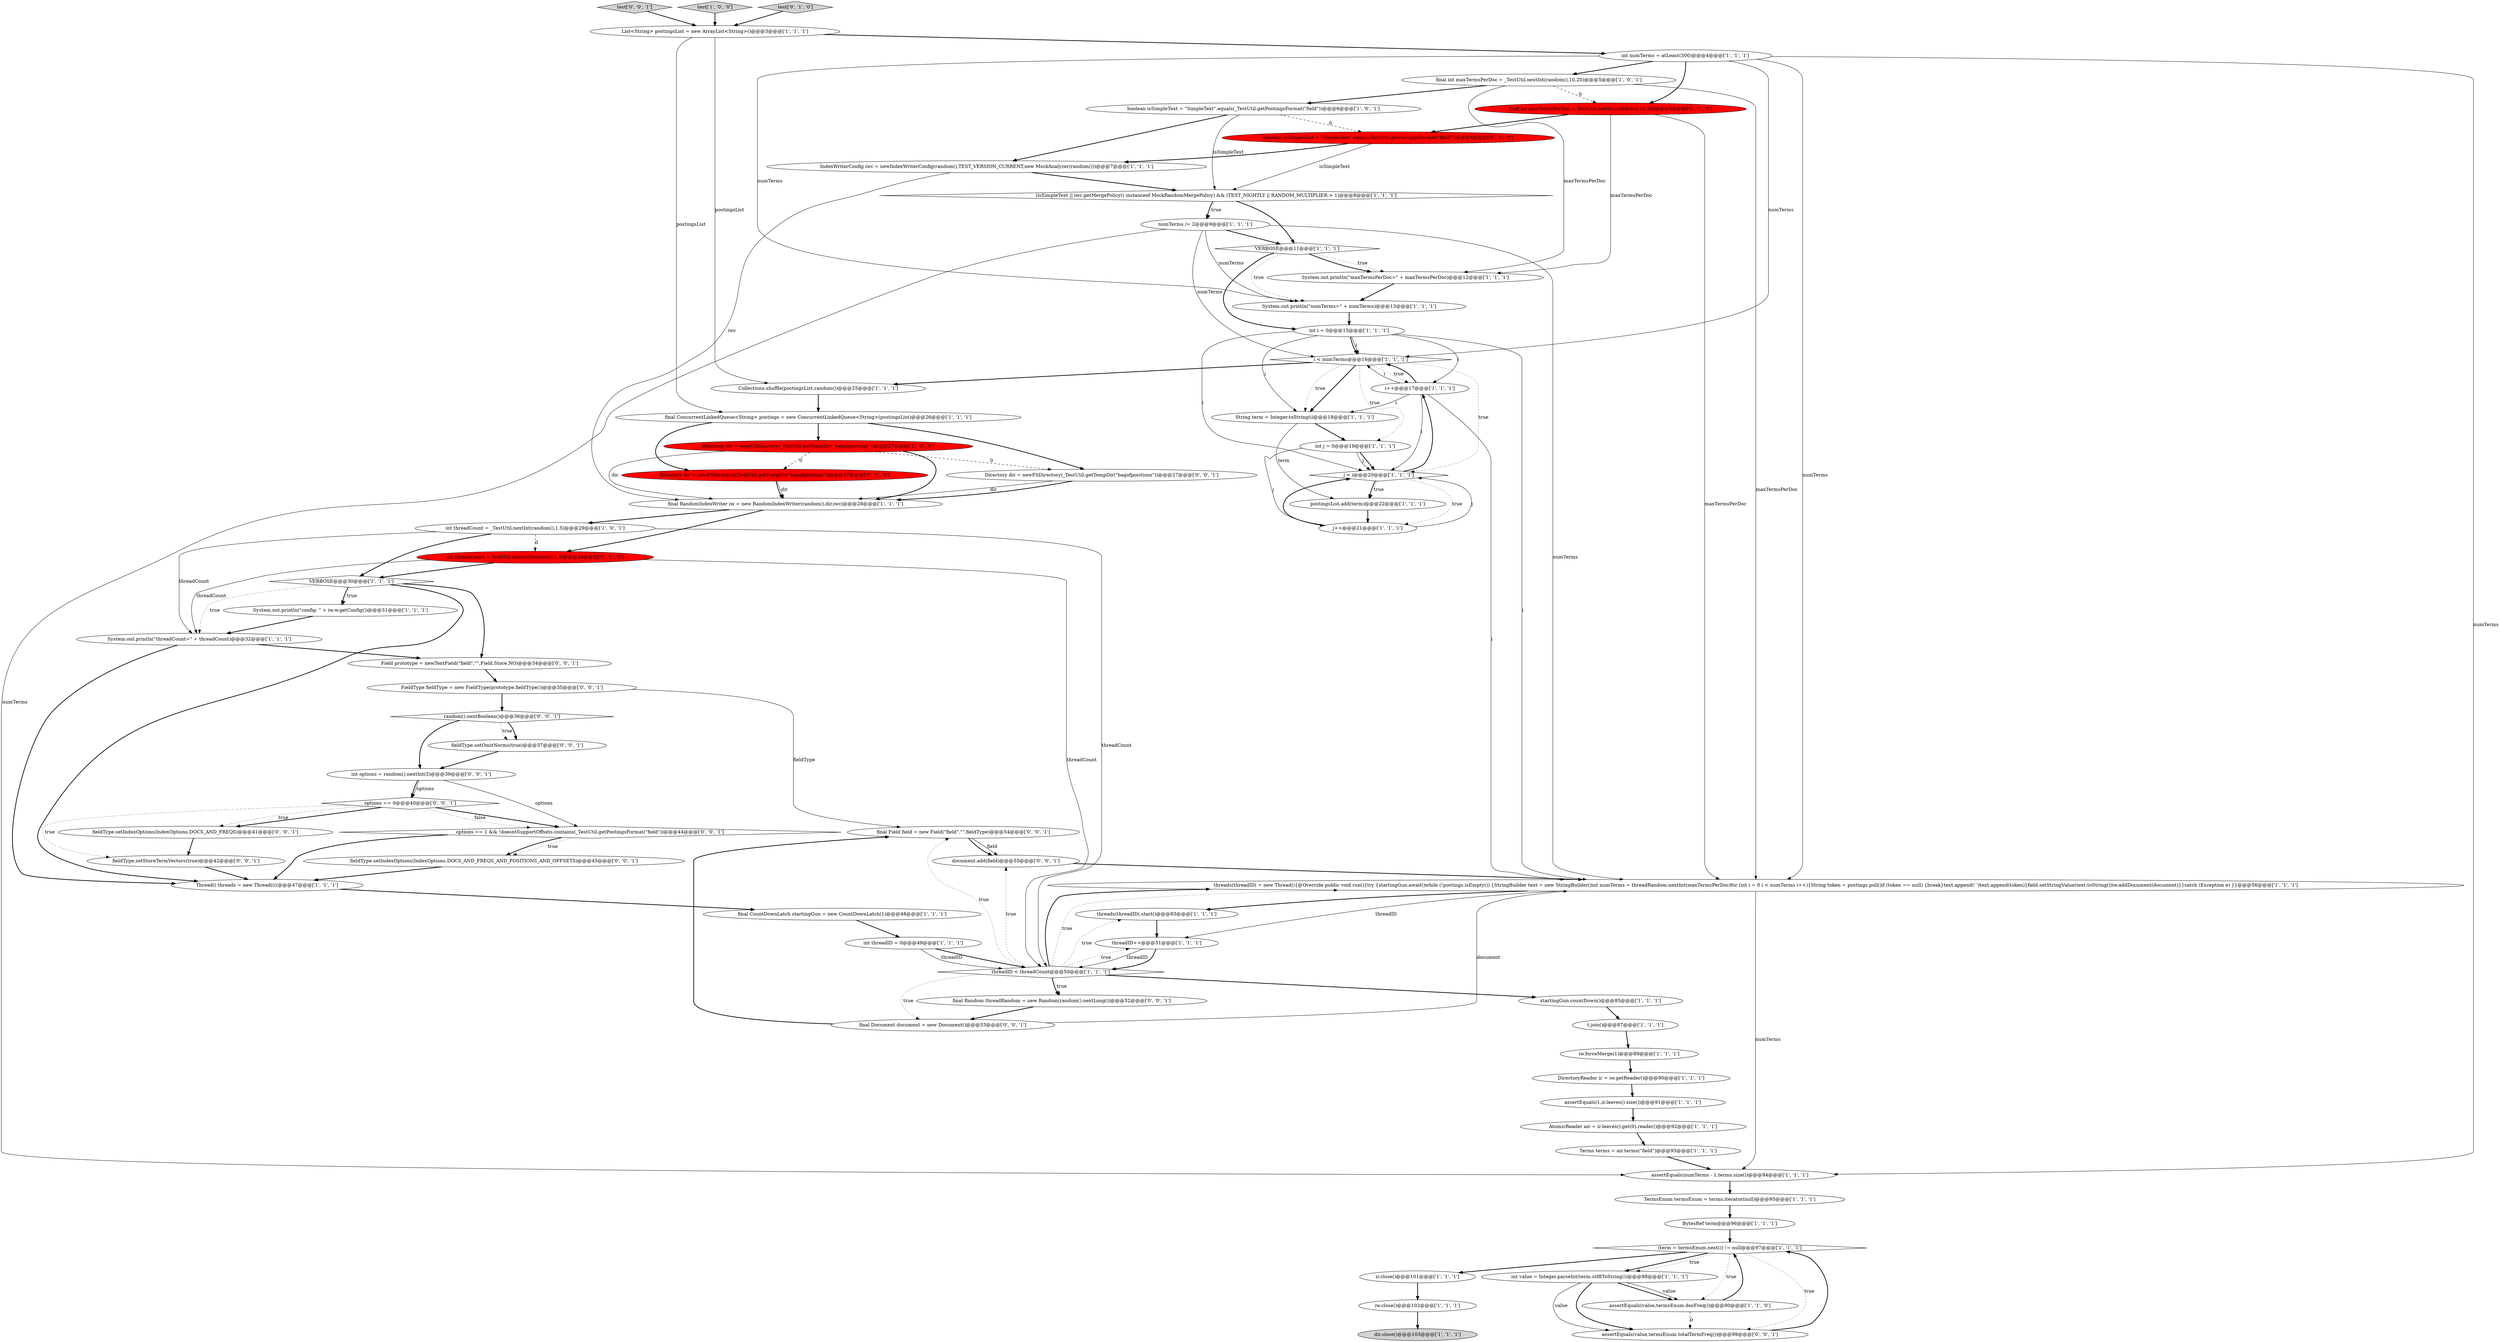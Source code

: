 digraph {
42 [style = filled, label = "ir.close()@@@101@@@['1', '1', '1']", fillcolor = white, shape = ellipse image = "AAA0AAABBB1BBB"];
51 [style = filled, label = "final int maxTermsPerDoc = TestUtil.nextInt(random(),10,20)@@@5@@@['0', '1', '0']", fillcolor = red, shape = ellipse image = "AAA1AAABBB2BBB"];
61 [style = filled, label = "FieldType fieldType = new FieldType(prototype.fieldType())@@@35@@@['0', '0', '1']", fillcolor = white, shape = ellipse image = "AAA0AAABBB3BBB"];
31 [style = filled, label = "assertEquals(1,ir.leaves().size())@@@91@@@['1', '1', '1']", fillcolor = white, shape = ellipse image = "AAA0AAABBB1BBB"];
38 [style = filled, label = "numTerms /= 2@@@9@@@['1', '1', '1']", fillcolor = white, shape = ellipse image = "AAA0AAABBB1BBB"];
21 [style = filled, label = "i < numTerms@@@16@@@['1', '1', '1']", fillcolor = white, shape = diamond image = "AAA0AAABBB1BBB"];
68 [style = filled, label = "test['0', '0', '1']", fillcolor = lightgray, shape = diamond image = "AAA0AAABBB3BBB"];
66 [style = filled, label = "options == 0@@@40@@@['0', '0', '1']", fillcolor = white, shape = diamond image = "AAA0AAABBB3BBB"];
69 [style = filled, label = "final Field field = new Field(\"field\",\"\",fieldType)@@@54@@@['0', '0', '1']", fillcolor = white, shape = ellipse image = "AAA0AAABBB3BBB"];
54 [style = filled, label = "boolean isSimpleText = \"SimpleText\".equals(TestUtil.getPostingsFormat(\"field\"))@@@6@@@['0', '1', '0']", fillcolor = red, shape = ellipse image = "AAA1AAABBB2BBB"];
14 [style = filled, label = "dir.close()@@@103@@@['1', '1', '1']", fillcolor = lightgray, shape = ellipse image = "AAA0AAABBB1BBB"];
26 [style = filled, label = "threads(threadID(.start()@@@83@@@['1', '1', '1']", fillcolor = white, shape = ellipse image = "AAA0AAABBB1BBB"];
55 [style = filled, label = "Field prototype = newTextField(\"field\",\"\",Field.Store.NO)@@@34@@@['0', '0', '1']", fillcolor = white, shape = ellipse image = "AAA0AAABBB3BBB"];
64 [style = filled, label = "final Document document = new Document()@@@53@@@['0', '0', '1']", fillcolor = white, shape = ellipse image = "AAA0AAABBB3BBB"];
2 [style = filled, label = "int threadID = 0@@@49@@@['1', '1', '1']", fillcolor = white, shape = ellipse image = "AAA0AAABBB1BBB"];
70 [style = filled, label = "assertEquals(value,termsEnum.totalTermFreq())@@@99@@@['0', '0', '1']", fillcolor = white, shape = ellipse image = "AAA0AAABBB3BBB"];
1 [style = filled, label = "t.join()@@@87@@@['1', '1', '1']", fillcolor = white, shape = ellipse image = "AAA0AAABBB1BBB"];
53 [style = filled, label = "int threadCount = TestUtil.nextInt(random(),1,5)@@@29@@@['0', '1', '0']", fillcolor = red, shape = ellipse image = "AAA1AAABBB2BBB"];
9 [style = filled, label = "int i = 0@@@15@@@['1', '1', '1']", fillcolor = white, shape = ellipse image = "AAA0AAABBB1BBB"];
35 [style = filled, label = "j++@@@21@@@['1', '1', '1']", fillcolor = white, shape = ellipse image = "AAA0AAABBB1BBB"];
60 [style = filled, label = "fieldType.setOmitNorms(true)@@@37@@@['0', '0', '1']", fillcolor = white, shape = ellipse image = "AAA0AAABBB3BBB"];
11 [style = filled, label = "Collections.shuffle(postingsList,random())@@@25@@@['1', '1', '1']", fillcolor = white, shape = ellipse image = "AAA0AAABBB1BBB"];
24 [style = filled, label = "threadID++@@@51@@@['1', '1', '1']", fillcolor = white, shape = ellipse image = "AAA0AAABBB1BBB"];
17 [style = filled, label = "TermsEnum termsEnum = terms.iterator(null)@@@95@@@['1', '1', '1']", fillcolor = white, shape = ellipse image = "AAA0AAABBB1BBB"];
67 [style = filled, label = "int options = random().nextInt(3)@@@39@@@['0', '0', '1']", fillcolor = white, shape = ellipse image = "AAA0AAABBB3BBB"];
30 [style = filled, label = "final CountDownLatch startingGun = new CountDownLatch(1)@@@48@@@['1', '1', '1']", fillcolor = white, shape = ellipse image = "AAA0AAABBB1BBB"];
43 [style = filled, label = "int numTerms = atLeast(300)@@@4@@@['1', '1', '1']", fillcolor = white, shape = ellipse image = "AAA0AAABBB1BBB"];
58 [style = filled, label = "options == 1 && !doesntSupportOffsets.contains(_TestUtil.getPostingsFormat(\"field\"))@@@44@@@['0', '0', '1']", fillcolor = white, shape = diamond image = "AAA0AAABBB3BBB"];
56 [style = filled, label = "Directory dir = newFSDirectory(_TestUtil.getTempDir(\"bagofpositions\"))@@@27@@@['0', '0', '1']", fillcolor = white, shape = ellipse image = "AAA0AAABBB3BBB"];
29 [style = filled, label = "int threadCount = _TestUtil.nextInt(random(),1,5)@@@29@@@['1', '0', '1']", fillcolor = white, shape = ellipse image = "AAA0AAABBB1BBB"];
48 [style = filled, label = "postingsList.add(term)@@@22@@@['1', '1', '1']", fillcolor = white, shape = ellipse image = "AAA0AAABBB1BBB"];
25 [style = filled, label = "Terms terms = air.terms(\"field\")@@@93@@@['1', '1', '1']", fillcolor = white, shape = ellipse image = "AAA0AAABBB1BBB"];
27 [style = filled, label = "int value = Integer.parseInt(term.utf8ToString())@@@98@@@['1', '1', '1']", fillcolor = white, shape = ellipse image = "AAA0AAABBB1BBB"];
57 [style = filled, label = "final Random threadRandom = new Random(random().nextLong())@@@52@@@['0', '0', '1']", fillcolor = white, shape = ellipse image = "AAA0AAABBB3BBB"];
16 [style = filled, label = "final RandomIndexWriter iw = new RandomIndexWriter(random(),dir,iwc)@@@28@@@['1', '1', '1']", fillcolor = white, shape = ellipse image = "AAA0AAABBB1BBB"];
34 [style = filled, label = "threads(threadID( = new Thread(){@Override public void run(){try {startingGun.await()while (!postings.isEmpty()) {StringBuilder text = new StringBuilder()int numTerms = threadRandom.nextInt(maxTermsPerDoc)for (int i = 0 i < numTerms i++){String token = postings.poll()if (token == null) {break}text.append(' ')text.append(token)}field.setStringValue(text.toString())iw.addDocument(document)}}catch (Exception e) }}@@@56@@@['1', '1', '1']", fillcolor = white, shape = ellipse image = "AAA0AAABBB1BBB"];
37 [style = filled, label = "DirectoryReader ir = iw.getReader()@@@90@@@['1', '1', '1']", fillcolor = white, shape = ellipse image = "AAA0AAABBB1BBB"];
41 [style = filled, label = "Directory dir = newFSDirectory(_TestUtil.getTempDir(\"bagofpostings\"))@@@27@@@['1', '0', '0']", fillcolor = red, shape = ellipse image = "AAA1AAABBB1BBB"];
6 [style = filled, label = "VERBOSE@@@30@@@['1', '1', '1']", fillcolor = white, shape = diamond image = "AAA0AAABBB1BBB"];
39 [style = filled, label = "startingGun.countDown()@@@85@@@['1', '1', '1']", fillcolor = white, shape = ellipse image = "AAA0AAABBB1BBB"];
20 [style = filled, label = "System.out.println(\"config: \" + iw.w.getConfig())@@@31@@@['1', '1', '1']", fillcolor = white, shape = ellipse image = "AAA0AAABBB1BBB"];
3 [style = filled, label = "(term = termsEnum.next()) != null@@@97@@@['1', '1', '1']", fillcolor = white, shape = diamond image = "AAA0AAABBB1BBB"];
15 [style = filled, label = "i++@@@17@@@['1', '1', '1']", fillcolor = white, shape = ellipse image = "AAA0AAABBB1BBB"];
19 [style = filled, label = "System.out.println(\"numTerms=\" + numTerms)@@@13@@@['1', '1', '1']", fillcolor = white, shape = ellipse image = "AAA0AAABBB1BBB"];
52 [style = filled, label = "Directory dir = newFSDirectory(TestUtil.getTempDir(\"bagofpostings\"))@@@27@@@['0', '1', '0']", fillcolor = red, shape = ellipse image = "AAA1AAABBB2BBB"];
44 [style = filled, label = "test['1', '0', '0']", fillcolor = lightgray, shape = diamond image = "AAA0AAABBB1BBB"];
13 [style = filled, label = "String term = Integer.toString(i)@@@18@@@['1', '1', '1']", fillcolor = white, shape = ellipse image = "AAA0AAABBB1BBB"];
62 [style = filled, label = "fieldType.setIndexOptions(IndexOptions.DOCS_AND_FREQS_AND_POSITIONS_AND_OFFSETS)@@@45@@@['0', '0', '1']", fillcolor = white, shape = ellipse image = "AAA0AAABBB3BBB"];
65 [style = filled, label = "fieldType.setIndexOptions(IndexOptions.DOCS_AND_FREQS)@@@41@@@['0', '0', '1']", fillcolor = white, shape = ellipse image = "AAA0AAABBB3BBB"];
28 [style = filled, label = "VERBOSE@@@11@@@['1', '1', '1']", fillcolor = white, shape = diamond image = "AAA0AAABBB1BBB"];
22 [style = filled, label = "final ConcurrentLinkedQueue<String> postings = new ConcurrentLinkedQueue<String>(postingsList)@@@26@@@['1', '1', '1']", fillcolor = white, shape = ellipse image = "AAA0AAABBB1BBB"];
33 [style = filled, label = "(isSimpleText || iwc.getMergePolicy() instanceof MockRandomMergePolicy) && (TEST_NIGHTLY || RANDOM_MULTIPLIER > 1)@@@8@@@['1', '1', '1']", fillcolor = white, shape = diamond image = "AAA0AAABBB1BBB"];
32 [style = filled, label = "IndexWriterConfig iwc = newIndexWriterConfig(random(),TEST_VERSION_CURRENT,new MockAnalyzer(random()))@@@7@@@['1', '1', '1']", fillcolor = white, shape = ellipse image = "AAA0AAABBB1BBB"];
63 [style = filled, label = "document.add(field)@@@55@@@['0', '0', '1']", fillcolor = white, shape = ellipse image = "AAA0AAABBB3BBB"];
4 [style = filled, label = "iw.close()@@@102@@@['1', '1', '1']", fillcolor = white, shape = ellipse image = "AAA0AAABBB1BBB"];
47 [style = filled, label = "final int maxTermsPerDoc = _TestUtil.nextInt(random(),10,20)@@@5@@@['1', '0', '1']", fillcolor = white, shape = ellipse image = "AAA0AAABBB1BBB"];
7 [style = filled, label = "System.out.println(\"threadCount=\" + threadCount)@@@32@@@['1', '1', '1']", fillcolor = white, shape = ellipse image = "AAA0AAABBB1BBB"];
50 [style = filled, label = "test['0', '1', '0']", fillcolor = lightgray, shape = diamond image = "AAA0AAABBB2BBB"];
46 [style = filled, label = "List<String> postingsList = new ArrayList<String>()@@@3@@@['1', '1', '1']", fillcolor = white, shape = ellipse image = "AAA0AAABBB1BBB"];
71 [style = filled, label = "random().nextBoolean()@@@36@@@['0', '0', '1']", fillcolor = white, shape = diamond image = "AAA0AAABBB3BBB"];
8 [style = filled, label = "iw.forceMerge(1)@@@89@@@['1', '1', '1']", fillcolor = white, shape = ellipse image = "AAA0AAABBB1BBB"];
10 [style = filled, label = "assertEquals(numTerms - 1,terms.size())@@@94@@@['1', '1', '1']", fillcolor = white, shape = ellipse image = "AAA0AAABBB1BBB"];
5 [style = filled, label = "threadID < threadCount@@@50@@@['1', '1', '1']", fillcolor = white, shape = diamond image = "AAA0AAABBB1BBB"];
12 [style = filled, label = "boolean isSimpleText = \"SimpleText\".equals(_TestUtil.getPostingsFormat(\"field\"))@@@6@@@['1', '0', '1']", fillcolor = white, shape = ellipse image = "AAA0AAABBB1BBB"];
36 [style = filled, label = "Thread(( threads = new Thread((((@@@47@@@['1', '1', '1']", fillcolor = white, shape = ellipse image = "AAA0AAABBB1BBB"];
18 [style = filled, label = "System.out.println(\"maxTermsPerDoc=\" + maxTermsPerDoc)@@@12@@@['1', '1', '1']", fillcolor = white, shape = ellipse image = "AAA0AAABBB1BBB"];
23 [style = filled, label = "j < i@@@20@@@['1', '1', '1']", fillcolor = white, shape = diamond image = "AAA0AAABBB1BBB"];
40 [style = filled, label = "int j = 0@@@19@@@['1', '1', '1']", fillcolor = white, shape = ellipse image = "AAA0AAABBB1BBB"];
0 [style = filled, label = "BytesRef term@@@96@@@['1', '1', '1']", fillcolor = white, shape = ellipse image = "AAA0AAABBB1BBB"];
59 [style = filled, label = "fieldType.setStoreTermVectors(true)@@@42@@@['0', '0', '1']", fillcolor = white, shape = ellipse image = "AAA0AAABBB3BBB"];
45 [style = filled, label = "assertEquals(value,termsEnum.docFreq())@@@90@@@['1', '1', '0']", fillcolor = white, shape = ellipse image = "AAA0AAABBB1BBB"];
49 [style = filled, label = "AtomicReader air = ir.leaves().get(0).reader()@@@92@@@['1', '1', '1']", fillcolor = white, shape = ellipse image = "AAA0AAABBB1BBB"];
70->3 [style = bold, label=""];
51->34 [style = solid, label="maxTermsPerDoc"];
21->15 [style = dotted, label="true"];
15->21 [style = bold, label=""];
9->23 [style = solid, label="i"];
63->34 [style = bold, label=""];
5->57 [style = dotted, label="true"];
28->9 [style = bold, label=""];
61->69 [style = solid, label="fieldType"];
10->17 [style = bold, label=""];
48->35 [style = bold, label=""];
28->19 [style = dotted, label="true"];
58->62 [style = dotted, label="true"];
24->5 [style = solid, label="threadID"];
43->10 [style = solid, label="numTerms"];
71->60 [style = dotted, label="true"];
71->60 [style = bold, label=""];
40->23 [style = bold, label=""];
3->70 [style = dotted, label="true"];
53->7 [style = solid, label="threadCount"];
35->23 [style = solid, label="j"];
47->51 [style = dashed, label="0"];
3->27 [style = bold, label=""];
5->34 [style = bold, label=""];
3->27 [style = dotted, label="true"];
44->46 [style = bold, label=""];
5->24 [style = dotted, label="true"];
35->23 [style = bold, label=""];
29->6 [style = bold, label=""];
71->67 [style = bold, label=""];
58->62 [style = bold, label=""];
56->16 [style = solid, label="dir"];
19->9 [style = bold, label=""];
34->26 [style = bold, label=""];
37->31 [style = bold, label=""];
21->23 [style = dotted, label="true"];
28->18 [style = dotted, label="true"];
27->45 [style = bold, label=""];
9->21 [style = bold, label=""];
25->10 [style = bold, label=""];
41->16 [style = solid, label="dir"];
21->13 [style = bold, label=""];
15->21 [style = solid, label="i"];
0->3 [style = bold, label=""];
43->34 [style = solid, label="numTerms"];
28->18 [style = bold, label=""];
5->39 [style = bold, label=""];
38->28 [style = bold, label=""];
51->54 [style = bold, label=""];
33->28 [style = bold, label=""];
16->29 [style = bold, label=""];
43->51 [style = bold, label=""];
22->41 [style = bold, label=""];
18->19 [style = bold, label=""];
61->71 [style = bold, label=""];
13->40 [style = bold, label=""];
7->55 [style = bold, label=""];
27->70 [style = solid, label="value"];
26->24 [style = bold, label=""];
23->48 [style = bold, label=""];
24->5 [style = bold, label=""];
6->20 [style = dotted, label="true"];
51->18 [style = solid, label="maxTermsPerDoc"];
5->57 [style = bold, label=""];
36->30 [style = bold, label=""];
49->25 [style = bold, label=""];
43->47 [style = bold, label=""];
5->34 [style = dotted, label="true"];
29->5 [style = solid, label="threadCount"];
21->11 [style = bold, label=""];
69->63 [style = solid, label="field"];
40->23 [style = solid, label="j"];
21->40 [style = dotted, label="true"];
6->7 [style = dotted, label="true"];
56->16 [style = bold, label=""];
5->26 [style = dotted, label="true"];
21->13 [style = dotted, label="true"];
33->38 [style = dotted, label="true"];
43->21 [style = solid, label="numTerms"];
20->7 [style = bold, label=""];
9->21 [style = solid, label="i"];
27->70 [style = bold, label=""];
62->36 [style = bold, label=""];
46->43 [style = bold, label=""];
66->65 [style = bold, label=""];
15->34 [style = solid, label="i"];
4->14 [style = bold, label=""];
1->8 [style = bold, label=""];
67->66 [style = bold, label=""];
5->69 [style = dotted, label="true"];
38->34 [style = solid, label="numTerms"];
23->15 [style = bold, label=""];
47->18 [style = solid, label="maxTermsPerDoc"];
12->32 [style = bold, label=""];
31->49 [style = bold, label=""];
47->34 [style = solid, label="maxTermsPerDoc"];
32->33 [style = bold, label=""];
3->42 [style = bold, label=""];
9->15 [style = solid, label="i"];
34->10 [style = solid, label="numTerms"];
55->61 [style = bold, label=""];
38->19 [style = solid, label="numTerms"];
66->58 [style = bold, label=""];
6->20 [style = bold, label=""];
42->4 [style = bold, label=""];
6->55 [style = bold, label=""];
43->19 [style = solid, label="numTerms"];
40->35 [style = solid, label="j"];
17->0 [style = bold, label=""];
12->54 [style = dashed, label="0"];
52->16 [style = bold, label=""];
5->63 [style = dotted, label="true"];
23->35 [style = dotted, label="true"];
66->59 [style = dotted, label="true"];
11->22 [style = bold, label=""];
39->1 [style = bold, label=""];
41->16 [style = bold, label=""];
8->37 [style = bold, label=""];
41->52 [style = dashed, label="0"];
52->16 [style = solid, label="dir"];
66->58 [style = dotted, label="false"];
7->36 [style = bold, label=""];
53->5 [style = solid, label="threadCount"];
32->16 [style = solid, label="iwc"];
29->53 [style = dashed, label="0"];
2->5 [style = bold, label=""];
58->36 [style = bold, label=""];
9->34 [style = solid, label="i"];
22->56 [style = bold, label=""];
57->64 [style = bold, label=""];
68->46 [style = bold, label=""];
45->3 [style = bold, label=""];
64->69 [style = bold, label=""];
2->5 [style = solid, label="threadID"];
50->46 [style = bold, label=""];
64->34 [style = solid, label="document"];
47->12 [style = bold, label=""];
22->52 [style = bold, label=""];
29->7 [style = solid, label="threadCount"];
23->48 [style = dotted, label="true"];
5->64 [style = dotted, label="true"];
45->70 [style = dashed, label="0"];
15->13 [style = solid, label="i"];
38->21 [style = solid, label="numTerms"];
12->33 [style = solid, label="isSimpleText"];
16->53 [style = bold, label=""];
6->36 [style = bold, label=""];
27->45 [style = solid, label="value"];
46->22 [style = solid, label="postingsList"];
67->58 [style = solid, label="options"];
60->67 [style = bold, label=""];
9->13 [style = solid, label="i"];
67->66 [style = solid, label="options"];
13->48 [style = solid, label="term"];
3->45 [style = dotted, label="true"];
54->33 [style = solid, label="isSimpleText"];
53->6 [style = bold, label=""];
65->59 [style = bold, label=""];
59->36 [style = bold, label=""];
54->32 [style = bold, label=""];
33->38 [style = bold, label=""];
66->65 [style = dotted, label="true"];
41->56 [style = dashed, label="0"];
30->2 [style = bold, label=""];
15->23 [style = solid, label="i"];
34->24 [style = solid, label="threadID"];
69->63 [style = bold, label=""];
38->10 [style = solid, label="numTerms"];
46->11 [style = solid, label="postingsList"];
}
